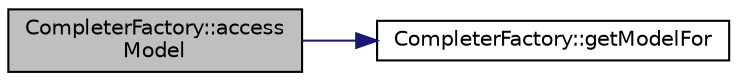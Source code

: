 digraph "CompleterFactory::accessModel"
{
 // LATEX_PDF_SIZE
  edge [fontname="Helvetica",fontsize="10",labelfontname="Helvetica",labelfontsize="10"];
  node [fontname="Helvetica",fontsize="10",shape=record];
  rankdir="LR";
  Node1 [label="CompleterFactory::access\lModel",height=0.2,width=0.4,color="black", fillcolor="grey75", style="filled", fontcolor="black",tooltip="access model with values for given tag type"];
  Node1 -> Node2 [color="midnightblue",fontsize="10",style="solid",fontname="Helvetica"];
  Node2 [label="CompleterFactory::getModelFor",height=0.2,width=0.4,color="black", fillcolor="white", style="filled",URL="$class_completer_factory.html#a6317b5b0f973638a53398d275fb1eab8",tooltip=" "];
}
